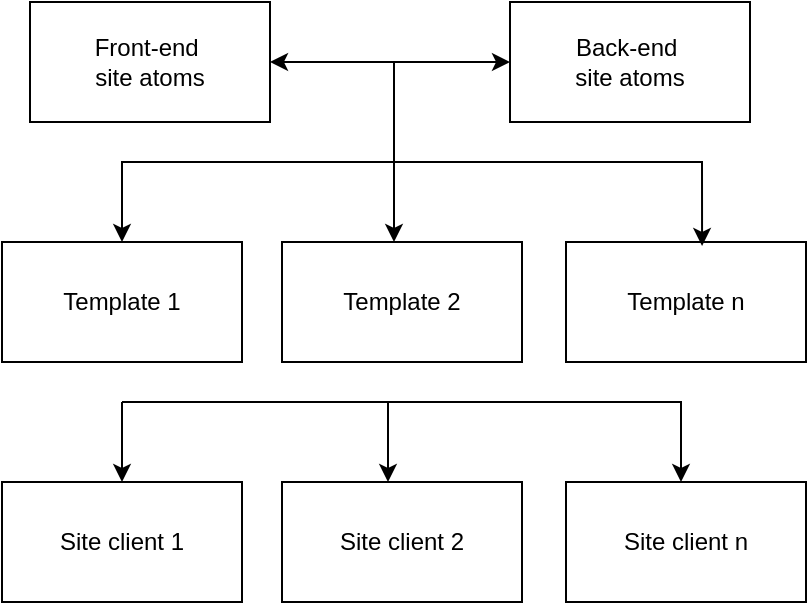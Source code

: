 <mxfile version="21.8.2" type="github">
  <diagram name="Page-1" id="Y25eAsdVAaffGs3fT1qd">
    <mxGraphModel dx="1434" dy="726" grid="1" gridSize="10" guides="1" tooltips="1" connect="1" arrows="1" fold="1" page="1" pageScale="1" pageWidth="827" pageHeight="1169" math="0" shadow="0">
      <root>
        <mxCell id="0" />
        <mxCell id="1" parent="0" />
        <mxCell id="bn0hbPZxCAhjNmP7slUR-1" value="&lt;div&gt;Front-end&amp;nbsp;&lt;/div&gt;&lt;div&gt;site atoms&lt;/div&gt;" style="rounded=0;whiteSpace=wrap;html=1;" vertex="1" parent="1">
          <mxGeometry x="234" y="40" width="120" height="60" as="geometry" />
        </mxCell>
        <mxCell id="bn0hbPZxCAhjNmP7slUR-2" value="&lt;div&gt;Back-end&amp;nbsp;&lt;/div&gt;&lt;div&gt;site atoms&lt;/div&gt;" style="rounded=0;whiteSpace=wrap;html=1;" vertex="1" parent="1">
          <mxGeometry x="474" y="40" width="120" height="60" as="geometry" />
        </mxCell>
        <mxCell id="bn0hbPZxCAhjNmP7slUR-3" value="" style="endArrow=classic;startArrow=classic;html=1;rounded=0;entryX=0;entryY=0.5;entryDx=0;entryDy=0;exitX=1;exitY=0.5;exitDx=0;exitDy=0;" edge="1" parent="1" source="bn0hbPZxCAhjNmP7slUR-1" target="bn0hbPZxCAhjNmP7slUR-2">
          <mxGeometry width="50" height="50" relative="1" as="geometry">
            <mxPoint x="384" y="340" as="sourcePoint" />
            <mxPoint x="434" y="290" as="targetPoint" />
          </mxGeometry>
        </mxCell>
        <mxCell id="bn0hbPZxCAhjNmP7slUR-4" value="Template 1" style="rounded=0;whiteSpace=wrap;html=1;" vertex="1" parent="1">
          <mxGeometry x="220" y="160" width="120" height="60" as="geometry" />
        </mxCell>
        <mxCell id="bn0hbPZxCAhjNmP7slUR-5" value="Template 2" style="rounded=0;whiteSpace=wrap;html=1;" vertex="1" parent="1">
          <mxGeometry x="360" y="160" width="120" height="60" as="geometry" />
        </mxCell>
        <mxCell id="bn0hbPZxCAhjNmP7slUR-6" value="Template n" style="rounded=0;whiteSpace=wrap;html=1;" vertex="1" parent="1">
          <mxGeometry x="502" y="160" width="120" height="60" as="geometry" />
        </mxCell>
        <mxCell id="bn0hbPZxCAhjNmP7slUR-7" value="" style="endArrow=classic;html=1;rounded=0;entryX=0.5;entryY=0;entryDx=0;entryDy=0;" edge="1" parent="1">
          <mxGeometry width="50" height="50" relative="1" as="geometry">
            <mxPoint x="416" y="70" as="sourcePoint" />
            <mxPoint x="416" y="160" as="targetPoint" />
          </mxGeometry>
        </mxCell>
        <mxCell id="bn0hbPZxCAhjNmP7slUR-8" value="" style="endArrow=classic;html=1;rounded=0;entryX=0.567;entryY=0.033;entryDx=0;entryDy=0;entryPerimeter=0;" edge="1" parent="1" target="bn0hbPZxCAhjNmP7slUR-6">
          <mxGeometry width="50" height="50" relative="1" as="geometry">
            <mxPoint x="420" y="120" as="sourcePoint" />
            <mxPoint x="440" y="290" as="targetPoint" />
            <Array as="points">
              <mxPoint x="570" y="120" />
            </Array>
          </mxGeometry>
        </mxCell>
        <mxCell id="bn0hbPZxCAhjNmP7slUR-9" value="" style="endArrow=classic;html=1;rounded=0;entryX=0.5;entryY=0;entryDx=0;entryDy=0;" edge="1" parent="1" target="bn0hbPZxCAhjNmP7slUR-4">
          <mxGeometry width="50" height="50" relative="1" as="geometry">
            <mxPoint x="420" y="120" as="sourcePoint" />
            <mxPoint x="384" y="172" as="targetPoint" />
            <Array as="points">
              <mxPoint x="280" y="120" />
            </Array>
          </mxGeometry>
        </mxCell>
        <mxCell id="bn0hbPZxCAhjNmP7slUR-10" value="" style="endArrow=classic;html=1;rounded=0;exitX=0.5;exitY=1;exitDx=0;exitDy=0;" edge="1" parent="1">
          <mxGeometry width="50" height="50" relative="1" as="geometry">
            <mxPoint x="280" y="240" as="sourcePoint" />
            <mxPoint x="280" y="280" as="targetPoint" />
          </mxGeometry>
        </mxCell>
        <mxCell id="bn0hbPZxCAhjNmP7slUR-11" value="" style="endArrow=classic;html=1;rounded=0;exitX=0.5;exitY=1;exitDx=0;exitDy=0;" edge="1" parent="1">
          <mxGeometry width="50" height="50" relative="1" as="geometry">
            <mxPoint x="413" y="240" as="sourcePoint" />
            <mxPoint x="413" y="280" as="targetPoint" />
          </mxGeometry>
        </mxCell>
        <mxCell id="bn0hbPZxCAhjNmP7slUR-12" value="" style="endArrow=classic;html=1;rounded=0;exitX=0.5;exitY=1;exitDx=0;exitDy=0;" edge="1" parent="1">
          <mxGeometry width="50" height="50" relative="1" as="geometry">
            <mxPoint x="559.5" y="240" as="sourcePoint" />
            <mxPoint x="559.5" y="280" as="targetPoint" />
          </mxGeometry>
        </mxCell>
        <mxCell id="bn0hbPZxCAhjNmP7slUR-13" value="Site client 1" style="rounded=0;whiteSpace=wrap;html=1;" vertex="1" parent="1">
          <mxGeometry x="220" y="280" width="120" height="60" as="geometry" />
        </mxCell>
        <mxCell id="bn0hbPZxCAhjNmP7slUR-14" value="Site client 2" style="rounded=0;whiteSpace=wrap;html=1;" vertex="1" parent="1">
          <mxGeometry x="360" y="280" width="120" height="60" as="geometry" />
        </mxCell>
        <mxCell id="bn0hbPZxCAhjNmP7slUR-15" value="Site client n" style="rounded=0;whiteSpace=wrap;html=1;" vertex="1" parent="1">
          <mxGeometry x="502" y="280" width="120" height="60" as="geometry" />
        </mxCell>
        <mxCell id="bn0hbPZxCAhjNmP7slUR-16" value="" style="endArrow=none;html=1;rounded=0;" edge="1" parent="1">
          <mxGeometry width="50" height="50" relative="1" as="geometry">
            <mxPoint x="280" y="240" as="sourcePoint" />
            <mxPoint x="560" y="240" as="targetPoint" />
          </mxGeometry>
        </mxCell>
      </root>
    </mxGraphModel>
  </diagram>
</mxfile>
